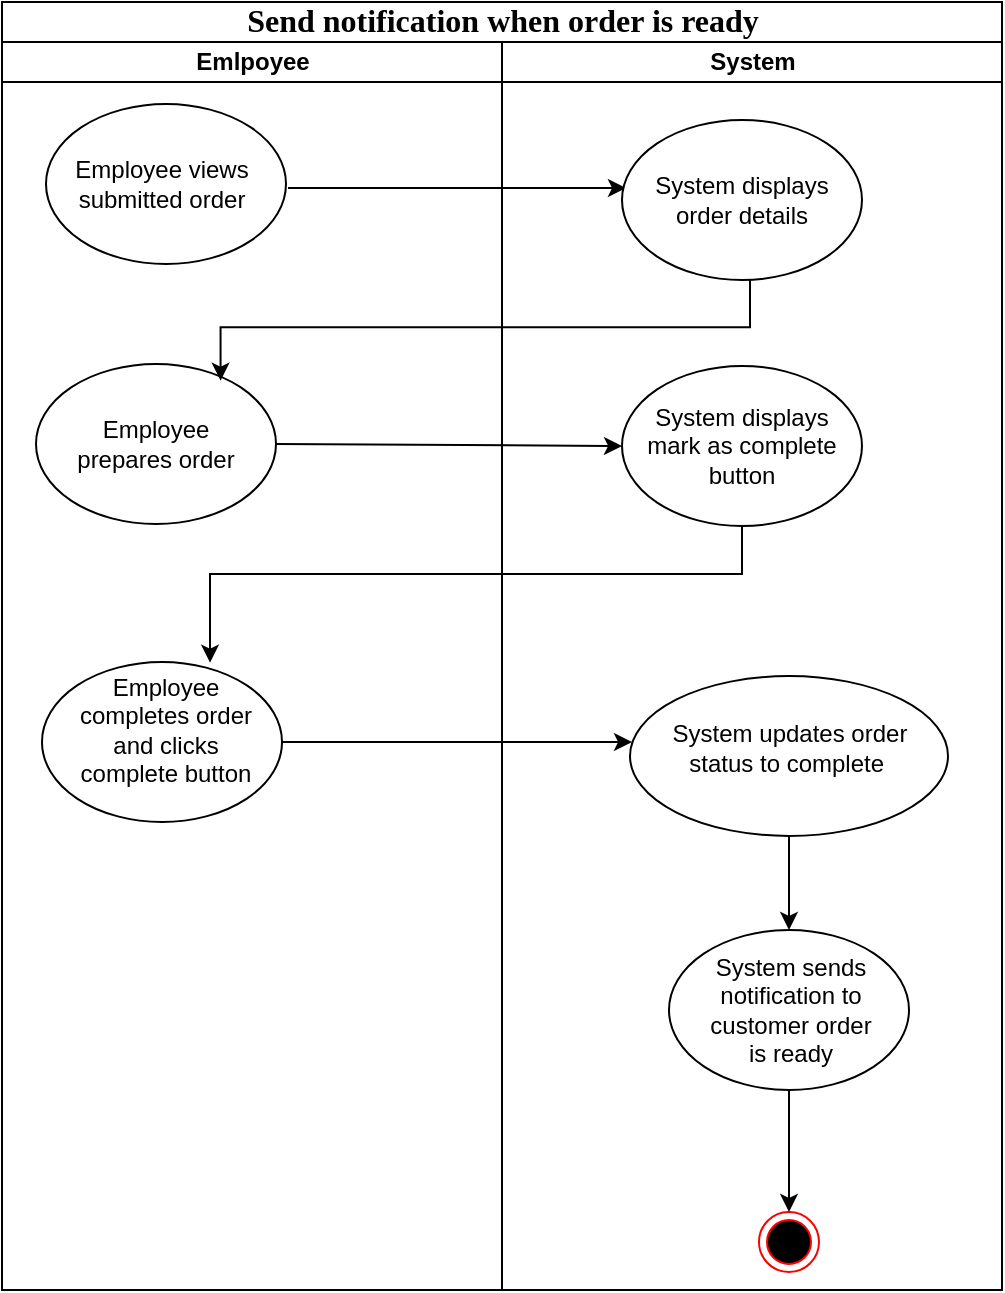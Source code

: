 <mxfile version="17.3.0" type="google"><diagram name="Page-1" id="0783ab3e-0a74-02c8-0abd-f7b4e66b4bec"><mxGraphModel grid="0" page="0" gridSize="10" guides="1" tooltips="1" connect="1" arrows="1" fold="1" pageScale="1" pageWidth="850" pageHeight="1100" background="none" math="0" shadow="0"><root><mxCell id="0"/><mxCell id="1" parent="0"/><mxCell id="1c1d494c118603dd-1" value="&lt;span style=&quot;font-weight: normal&quot; id=&quot;docs-internal-guid-952bc267-7fff-cdf3-cf3e-8a63c47240e4&quot;&gt;&lt;p dir=&quot;ltr&quot; style=&quot;line-height: 1.38 ; margin-top: 0pt ; margin-bottom: 0pt&quot;&gt;&lt;span style=&quot;font-size: 12pt ; font-family: &amp;#34;times new roman&amp;#34; ; background-color: transparent ; font-weight: 700 ; vertical-align: baseline&quot;&gt;Send notification when order is ready&lt;/span&gt;&lt;/p&gt;&lt;/span&gt;" style="swimlane;html=1;childLayout=stackLayout;startSize=20;rounded=0;shadow=0;comic=0;labelBackgroundColor=none;strokeWidth=1;fontFamily=Verdana;fontSize=12;align=center;" vertex="1" parent="1"><mxGeometry x="46" y="122" width="500" height="644" as="geometry"/></mxCell><mxCell id="1c1d494c118603dd-2" value="Emlpoyee" style="swimlane;html=1;startSize=20;" vertex="1" parent="1c1d494c118603dd-1"><mxGeometry y="20" width="250" height="624" as="geometry"/></mxCell><mxCell id="h4e85kLssJTies6gPd6y-1" value="" style="ellipse;whiteSpace=wrap;html=1;" vertex="1" parent="1c1d494c118603dd-2"><mxGeometry x="17" y="161" width="120" height="80" as="geometry"/></mxCell><mxCell id="h4e85kLssJTies6gPd6y-2" value="Employee prepares order" style="text;html=1;strokeColor=none;fillColor=none;align=center;verticalAlign=middle;whiteSpace=wrap;rounded=0;" vertex="1" parent="1c1d494c118603dd-2"><mxGeometry x="27" y="186" width="100" height="30" as="geometry"/></mxCell><mxCell id="h4e85kLssJTies6gPd6y-3" value="" style="ellipse;whiteSpace=wrap;html=1;" vertex="1" parent="1c1d494c118603dd-2"><mxGeometry x="20" y="310" width="120" height="80" as="geometry"/></mxCell><mxCell id="h4e85kLssJTies6gPd6y-4" value="Employee completes order and clicks complete button" style="text;html=1;strokeColor=none;fillColor=none;align=center;verticalAlign=middle;whiteSpace=wrap;rounded=0;" vertex="1" parent="1c1d494c118603dd-2"><mxGeometry x="32" y="329" width="100" height="30" as="geometry"/></mxCell><mxCell id="Z7hPvxPUjEDS7DWz3cMo-1" value="" style="ellipse;whiteSpace=wrap;html=1;" vertex="1" parent="1c1d494c118603dd-2"><mxGeometry x="22" y="31" width="120" height="80" as="geometry"/></mxCell><mxCell id="Z7hPvxPUjEDS7DWz3cMo-2" value="Employee views submitted order" style="text;html=1;strokeColor=none;fillColor=none;align=center;verticalAlign=middle;whiteSpace=wrap;rounded=0;" vertex="1" parent="1c1d494c118603dd-2"><mxGeometry x="30" y="56" width="100" height="30" as="geometry"/></mxCell><mxCell id="Z7hPvxPUjEDS7DWz3cMo-28" style="edgeStyle=none;rounded=0;orthogonalLoop=1;jettySize=auto;html=1;" edge="1" parent="1c1d494c118603dd-2"><mxGeometry relative="1" as="geometry"><mxPoint x="143" y="73" as="sourcePoint"/><mxPoint x="312" y="73" as="targetPoint"/></mxGeometry></mxCell><mxCell id="1c1d494c118603dd-3" value="System" style="swimlane;html=1;startSize=20;" vertex="1" parent="1c1d494c118603dd-1"><mxGeometry x="250" y="20" width="250" height="624" as="geometry"/></mxCell><mxCell id="h4e85kLssJTies6gPd6y-7" value="" style="ellipse;whiteSpace=wrap;html=1;" vertex="1" parent="1c1d494c118603dd-3"><mxGeometry x="60" y="162" width="120" height="80" as="geometry"/></mxCell><mxCell id="h4e85kLssJTies6gPd6y-8" value="System displays mark as complete button" style="text;html=1;strokeColor=none;fillColor=none;align=center;verticalAlign=middle;whiteSpace=wrap;rounded=0;" vertex="1" parent="1c1d494c118603dd-3"><mxGeometry x="70" y="187" width="100" height="30" as="geometry"/></mxCell><mxCell id="uitT-diLy-koIaeu1uDf-6" style="rounded=0;orthogonalLoop=1;jettySize=auto;html=1;exitX=0.5;exitY=1;exitDx=0;exitDy=0;" edge="1" parent="1c1d494c118603dd-3" source="h4e85kLssJTies6gPd6y-9" target="uitT-diLy-koIaeu1uDf-2"><mxGeometry relative="1" as="geometry"/></mxCell><mxCell id="h4e85kLssJTies6gPd6y-9" value="" style="ellipse;whiteSpace=wrap;html=1;" vertex="1" parent="1c1d494c118603dd-3"><mxGeometry x="64" y="317" width="159" height="80" as="geometry"/></mxCell><mxCell id="h4e85kLssJTies6gPd6y-10" value="System updates order status to complete&amp;nbsp;" style="text;html=1;strokeColor=none;fillColor=none;align=center;verticalAlign=middle;whiteSpace=wrap;rounded=0;" vertex="1" parent="1c1d494c118603dd-3"><mxGeometry x="74.5" y="338" width="138" height="30" as="geometry"/></mxCell><mxCell id="h4e85kLssJTies6gPd6y-14" value="" style="ellipse;html=1;shape=endState;fillColor=#000000;strokeColor=#ff0000;" vertex="1" parent="1c1d494c118603dd-3"><mxGeometry x="128.5" y="585" width="30" height="30" as="geometry"/></mxCell><mxCell id="uitT-diLy-koIaeu1uDf-10" style="edgeStyle=none;rounded=0;orthogonalLoop=1;jettySize=auto;html=1;exitX=0.5;exitY=1;exitDx=0;exitDy=0;entryX=0.5;entryY=0;entryDx=0;entryDy=0;" edge="1" parent="1c1d494c118603dd-3" source="uitT-diLy-koIaeu1uDf-2" target="h4e85kLssJTies6gPd6y-14"><mxGeometry relative="1" as="geometry"><mxPoint x="184" y="502" as="targetPoint"/></mxGeometry></mxCell><mxCell id="uitT-diLy-koIaeu1uDf-2" value="" style="ellipse;whiteSpace=wrap;html=1;" vertex="1" parent="1c1d494c118603dd-3"><mxGeometry x="83.5" y="444" width="120" height="80" as="geometry"/></mxCell><mxCell id="uitT-diLy-koIaeu1uDf-4" value="System sends notification to customer order is ready" style="text;html=1;strokeColor=none;fillColor=none;align=center;verticalAlign=middle;whiteSpace=wrap;rounded=0;" vertex="1" parent="1c1d494c118603dd-3"><mxGeometry x="102.5" y="469" width="83" height="30" as="geometry"/></mxCell><mxCell id="Z7hPvxPUjEDS7DWz3cMo-3" value="" style="ellipse;whiteSpace=wrap;html=1;" vertex="1" parent="1c1d494c118603dd-3"><mxGeometry x="60" y="39" width="120" height="80" as="geometry"/></mxCell><mxCell id="Z7hPvxPUjEDS7DWz3cMo-26" value="System displays order details" style="text;html=1;strokeColor=none;fillColor=none;align=center;verticalAlign=middle;whiteSpace=wrap;rounded=0;" vertex="1" parent="1c1d494c118603dd-3"><mxGeometry x="70" y="64" width="100" height="30" as="geometry"/></mxCell><mxCell id="Z7hPvxPUjEDS7DWz3cMo-27" style="edgeStyle=elbowEdgeStyle;rounded=0;orthogonalLoop=1;jettySize=auto;html=1;exitX=0.5;exitY=1;exitDx=0;exitDy=0;entryX=0.769;entryY=0.104;entryDx=0;entryDy=0;entryPerimeter=0;elbow=vertical;" edge="1" parent="1c1d494c118603dd-3" target="h4e85kLssJTies6gPd6y-1"><mxGeometry relative="1" as="geometry"><mxPoint x="124" y="118.68" as="sourcePoint"/><mxPoint x="-142" y="187.0" as="targetPoint"/><Array as="points"><mxPoint x="96" y="142.68"/></Array></mxGeometry></mxCell><mxCell id="h4e85kLssJTies6gPd6y-16" style="rounded=0;orthogonalLoop=1;jettySize=auto;html=1;exitX=1;exitY=0.5;exitDx=0;exitDy=0;entryX=0;entryY=0.5;entryDx=0;entryDy=0;" edge="1" parent="1c1d494c118603dd-1" source="h4e85kLssJTies6gPd6y-1" target="h4e85kLssJTies6gPd6y-7"><mxGeometry relative="1" as="geometry"/></mxCell><mxCell id="h4e85kLssJTies6gPd6y-17" style="edgeStyle=none;rounded=0;orthogonalLoop=1;jettySize=auto;html=1;exitX=1;exitY=0.5;exitDx=0;exitDy=0;" edge="1" parent="1c1d494c118603dd-1" source="h4e85kLssJTies6gPd6y-3"><mxGeometry relative="1" as="geometry"><mxPoint x="315" y="370" as="targetPoint"/></mxGeometry></mxCell><mxCell id="h4e85kLssJTies6gPd6y-20" style="edgeStyle=elbowEdgeStyle;rounded=0;orthogonalLoop=1;jettySize=auto;html=1;exitX=0.5;exitY=1;exitDx=0;exitDy=0;entryX=0.7;entryY=0.004;entryDx=0;entryDy=0;entryPerimeter=0;elbow=vertical;" edge="1" parent="1c1d494c118603dd-1" source="h4e85kLssJTies6gPd6y-7" target="h4e85kLssJTies6gPd6y-3"><mxGeometry relative="1" as="geometry"><Array as="points"><mxPoint x="342" y="286"/></Array></mxGeometry></mxCell></root></mxGraphModel></diagram></mxfile>